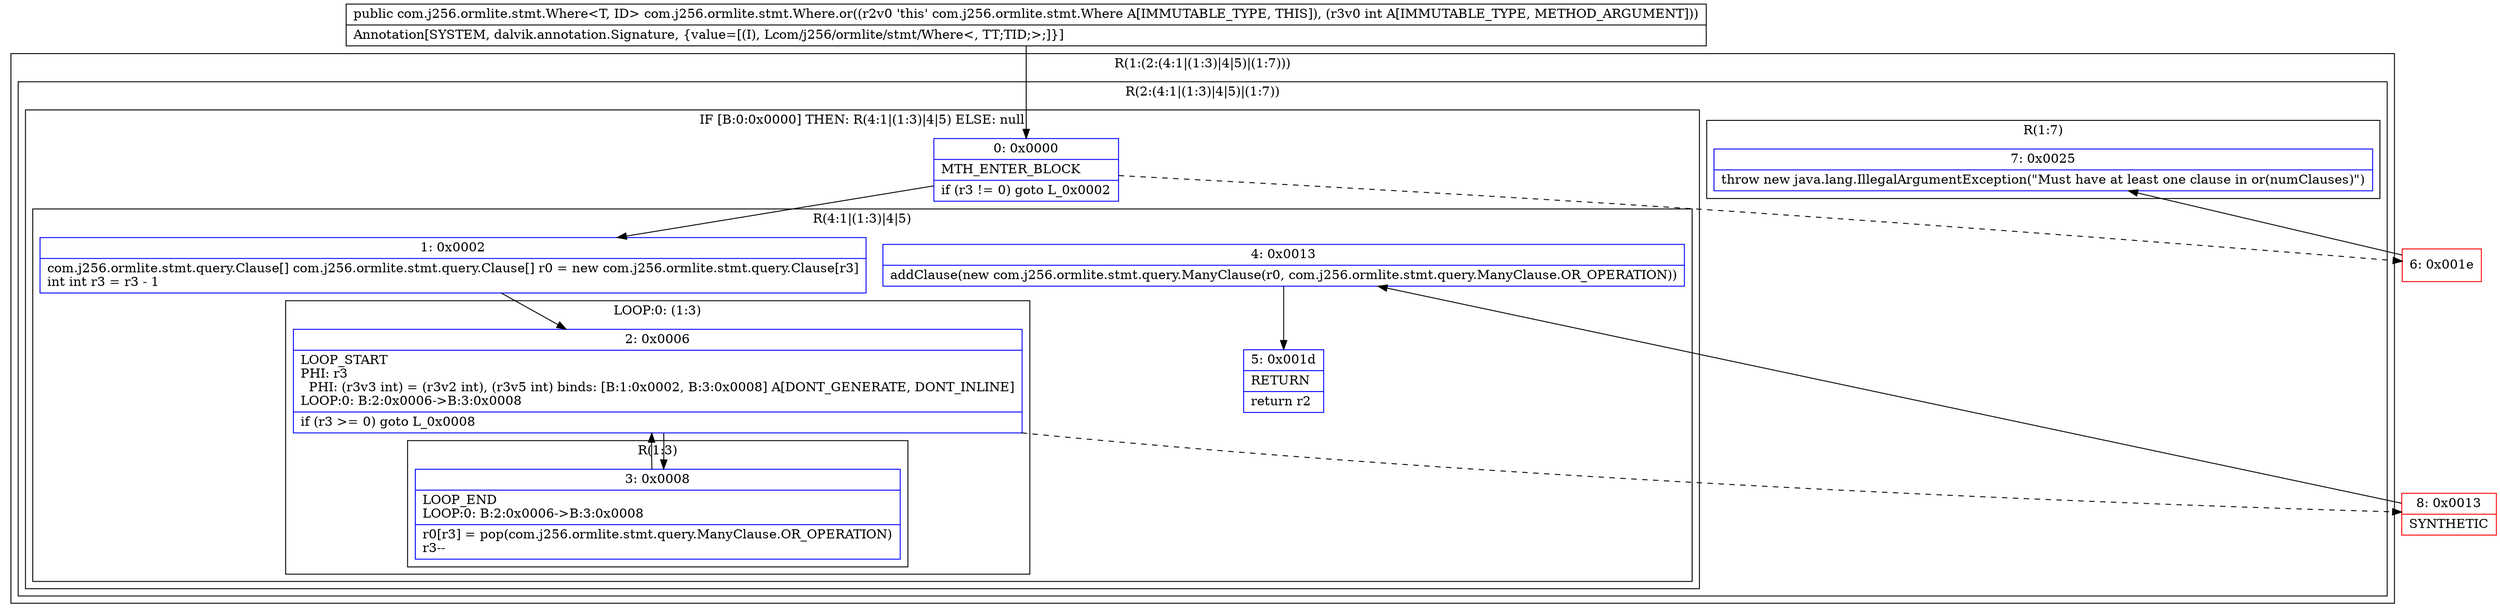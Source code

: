 digraph "CFG forcom.j256.ormlite.stmt.Where.or(I)Lcom\/j256\/ormlite\/stmt\/Where;" {
subgraph cluster_Region_1325601017 {
label = "R(1:(2:(4:1|(1:3)|4|5)|(1:7)))";
node [shape=record,color=blue];
subgraph cluster_Region_13488800 {
label = "R(2:(4:1|(1:3)|4|5)|(1:7))";
node [shape=record,color=blue];
subgraph cluster_IfRegion_1427755595 {
label = "IF [B:0:0x0000] THEN: R(4:1|(1:3)|4|5) ELSE: null";
node [shape=record,color=blue];
Node_0 [shape=record,label="{0\:\ 0x0000|MTH_ENTER_BLOCK\l|if (r3 != 0) goto L_0x0002\l}"];
subgraph cluster_Region_1298053666 {
label = "R(4:1|(1:3)|4|5)";
node [shape=record,color=blue];
Node_1 [shape=record,label="{1\:\ 0x0002|com.j256.ormlite.stmt.query.Clause[] com.j256.ormlite.stmt.query.Clause[] r0 = new com.j256.ormlite.stmt.query.Clause[r3]\lint int r3 = r3 \- 1\l}"];
subgraph cluster_LoopRegion_1120935560 {
label = "LOOP:0: (1:3)";
node [shape=record,color=blue];
Node_2 [shape=record,label="{2\:\ 0x0006|LOOP_START\lPHI: r3 \l  PHI: (r3v3 int) = (r3v2 int), (r3v5 int) binds: [B:1:0x0002, B:3:0x0008] A[DONT_GENERATE, DONT_INLINE]\lLOOP:0: B:2:0x0006\-\>B:3:0x0008\l|if (r3 \>= 0) goto L_0x0008\l}"];
subgraph cluster_Region_1438580184 {
label = "R(1:3)";
node [shape=record,color=blue];
Node_3 [shape=record,label="{3\:\ 0x0008|LOOP_END\lLOOP:0: B:2:0x0006\-\>B:3:0x0008\l|r0[r3] = pop(com.j256.ormlite.stmt.query.ManyClause.OR_OPERATION)\lr3\-\-\l}"];
}
}
Node_4 [shape=record,label="{4\:\ 0x0013|addClause(new com.j256.ormlite.stmt.query.ManyClause(r0, com.j256.ormlite.stmt.query.ManyClause.OR_OPERATION))\l}"];
Node_5 [shape=record,label="{5\:\ 0x001d|RETURN\l|return r2\l}"];
}
}
subgraph cluster_Region_1418063612 {
label = "R(1:7)";
node [shape=record,color=blue];
Node_7 [shape=record,label="{7\:\ 0x0025|throw new java.lang.IllegalArgumentException(\"Must have at least one clause in or(numClauses)\")\l}"];
}
}
}
Node_6 [shape=record,color=red,label="{6\:\ 0x001e}"];
Node_8 [shape=record,color=red,label="{8\:\ 0x0013|SYNTHETIC\l}"];
MethodNode[shape=record,label="{public com.j256.ormlite.stmt.Where\<T, ID\> com.j256.ormlite.stmt.Where.or((r2v0 'this' com.j256.ormlite.stmt.Where A[IMMUTABLE_TYPE, THIS]), (r3v0 int A[IMMUTABLE_TYPE, METHOD_ARGUMENT]))  | Annotation[SYSTEM, dalvik.annotation.Signature, \{value=[(I), Lcom\/j256\/ormlite\/stmt\/Where\<, TT;TID;\>;]\}]\l}"];
MethodNode -> Node_0;
Node_0 -> Node_1;
Node_0 -> Node_6[style=dashed];
Node_1 -> Node_2;
Node_2 -> Node_3;
Node_2 -> Node_8[style=dashed];
Node_3 -> Node_2;
Node_4 -> Node_5;
Node_6 -> Node_7;
Node_8 -> Node_4;
}

